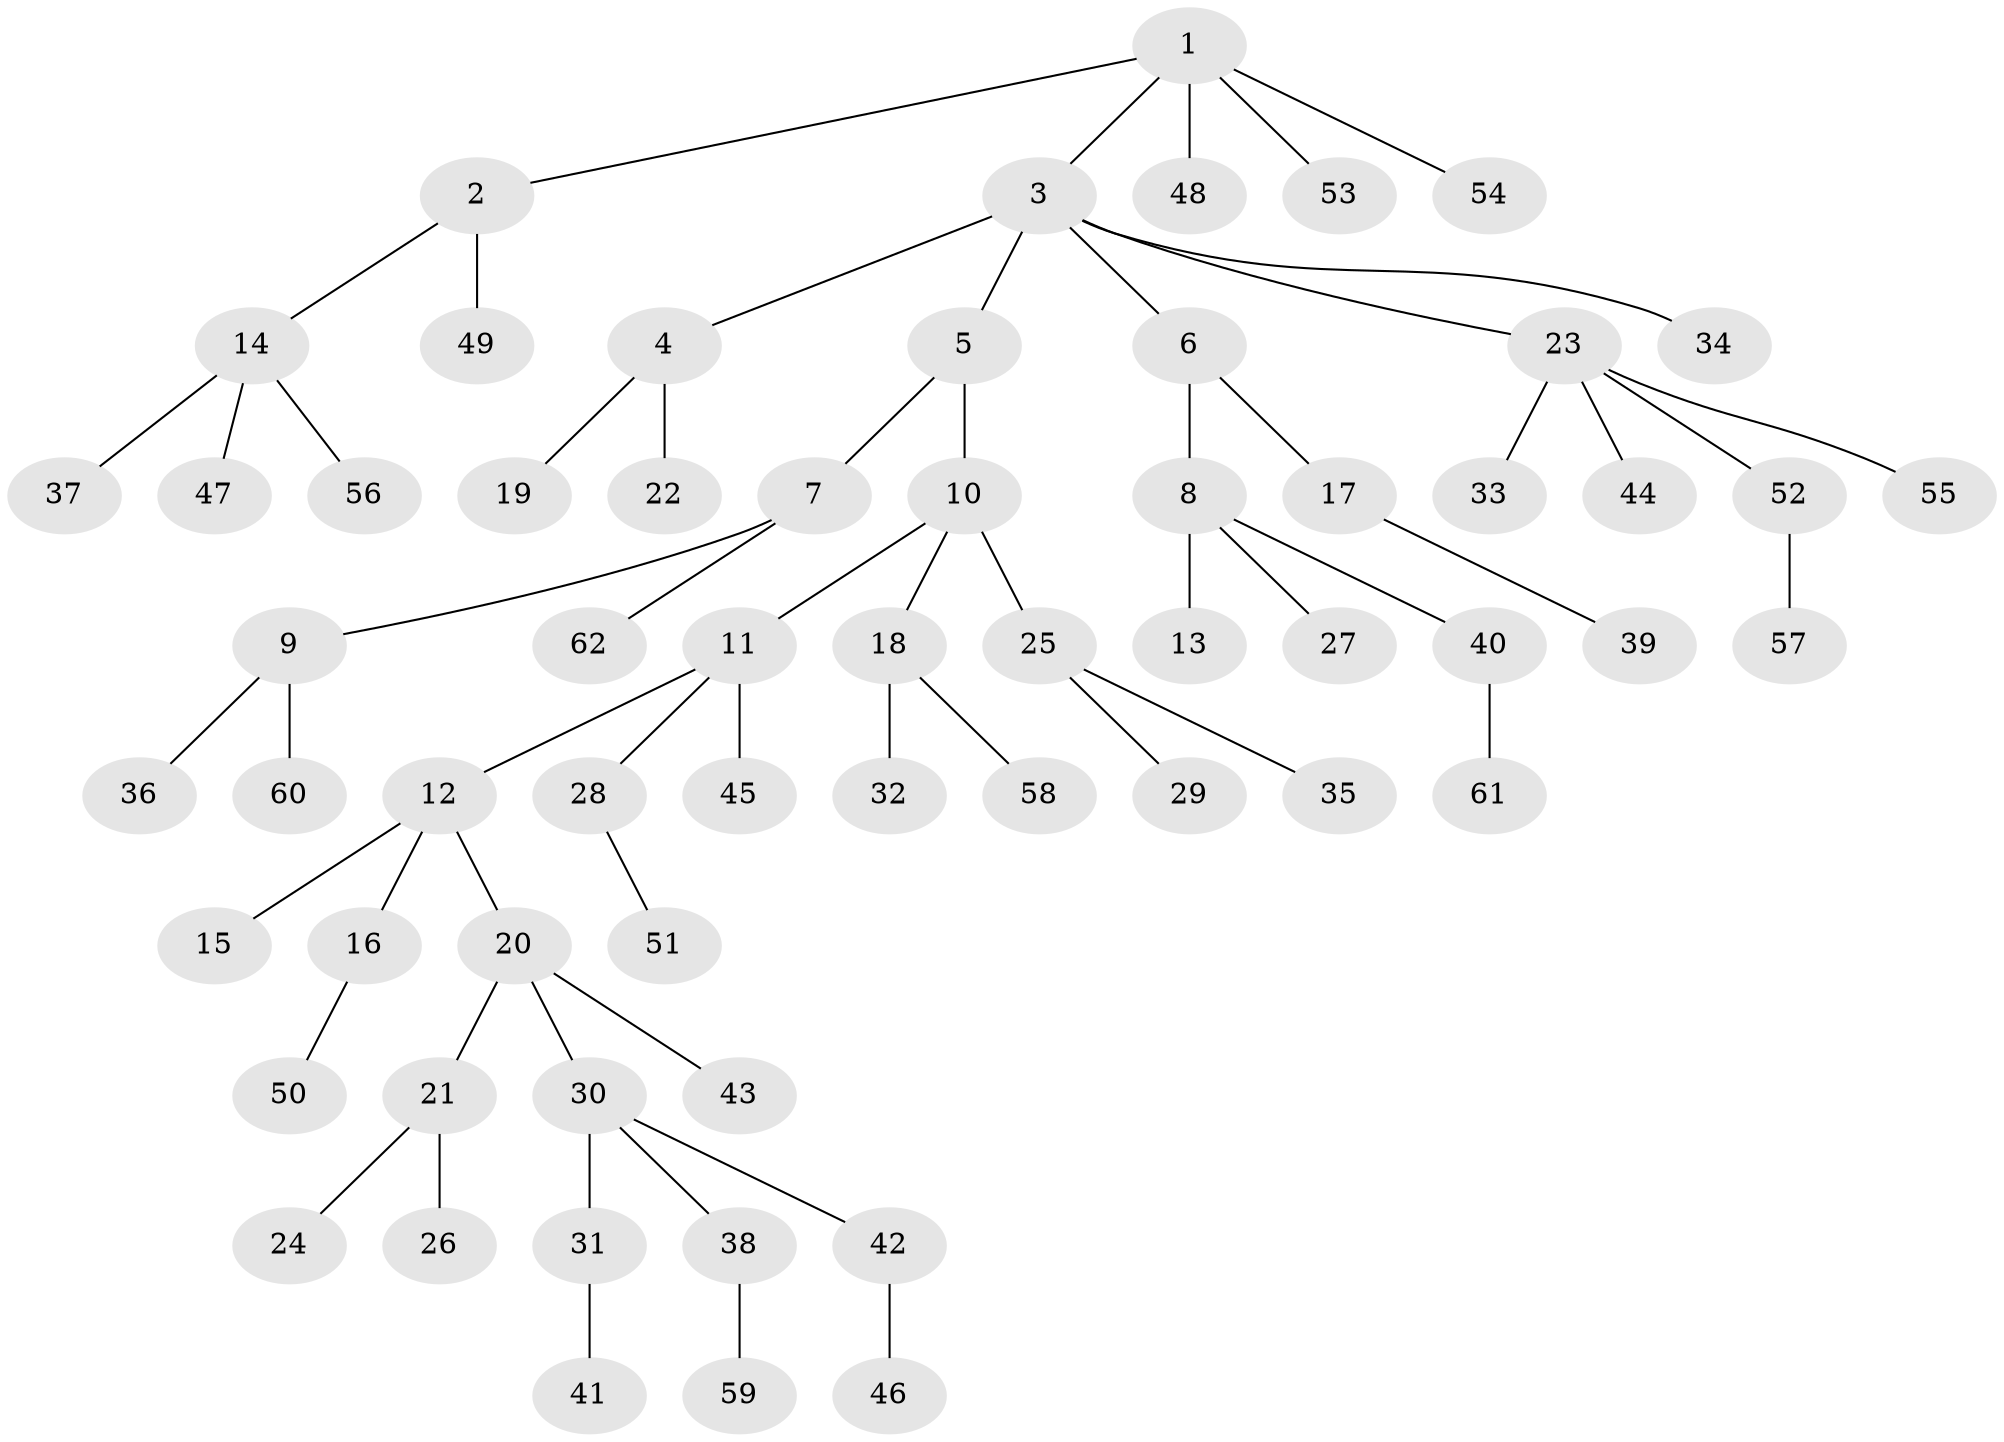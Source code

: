 // coarse degree distribution, {2: 0.12903225806451613, 1: 0.5483870967741935, 3: 0.22580645161290322, 5: 0.06451612903225806, 4: 0.03225806451612903}
// Generated by graph-tools (version 1.1) at 2025/37/03/04/25 23:37:29]
// undirected, 62 vertices, 61 edges
graph export_dot {
  node [color=gray90,style=filled];
  1;
  2;
  3;
  4;
  5;
  6;
  7;
  8;
  9;
  10;
  11;
  12;
  13;
  14;
  15;
  16;
  17;
  18;
  19;
  20;
  21;
  22;
  23;
  24;
  25;
  26;
  27;
  28;
  29;
  30;
  31;
  32;
  33;
  34;
  35;
  36;
  37;
  38;
  39;
  40;
  41;
  42;
  43;
  44;
  45;
  46;
  47;
  48;
  49;
  50;
  51;
  52;
  53;
  54;
  55;
  56;
  57;
  58;
  59;
  60;
  61;
  62;
  1 -- 2;
  1 -- 3;
  1 -- 48;
  1 -- 53;
  1 -- 54;
  2 -- 14;
  2 -- 49;
  3 -- 4;
  3 -- 5;
  3 -- 6;
  3 -- 23;
  3 -- 34;
  4 -- 19;
  4 -- 22;
  5 -- 7;
  5 -- 10;
  6 -- 8;
  6 -- 17;
  7 -- 9;
  7 -- 62;
  8 -- 13;
  8 -- 27;
  8 -- 40;
  9 -- 36;
  9 -- 60;
  10 -- 11;
  10 -- 18;
  10 -- 25;
  11 -- 12;
  11 -- 28;
  11 -- 45;
  12 -- 15;
  12 -- 16;
  12 -- 20;
  14 -- 37;
  14 -- 47;
  14 -- 56;
  16 -- 50;
  17 -- 39;
  18 -- 32;
  18 -- 58;
  20 -- 21;
  20 -- 30;
  20 -- 43;
  21 -- 24;
  21 -- 26;
  23 -- 33;
  23 -- 44;
  23 -- 52;
  23 -- 55;
  25 -- 29;
  25 -- 35;
  28 -- 51;
  30 -- 31;
  30 -- 38;
  30 -- 42;
  31 -- 41;
  38 -- 59;
  40 -- 61;
  42 -- 46;
  52 -- 57;
}
